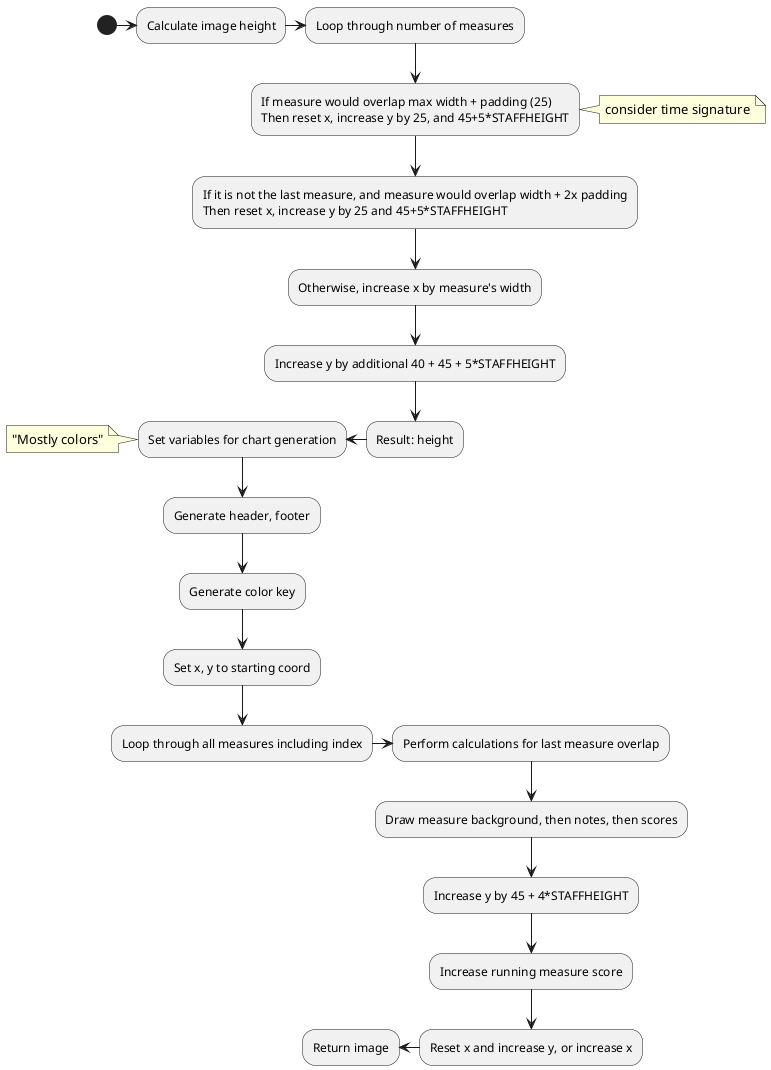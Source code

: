 @startuml "PHP ChartGen workflow"

' For only one (stringed) instrument
' PX per beat ==> 60
' Width ==> 1010
' HOPO = 170
' BPM = 1
' Starting X = 25
' STAFFHEIGHT = 12

(*) -right-> "Calculate image height" as S1
-right-> "Loop through number of measures" as S1a
--> "If measure would overlap max width + padding (25)\nThen reset x, increase y by 25, and 45+5*STAFFHEIGHT" as S1b
note right: consider time signature
--> "If it is not the last measure, and measure would overlap width + 2x padding\nThen reset x, increase y by 25 and 45+5*STAFFHEIGHT" as S1c
--> "Otherwise, increase x by measure's width" as S1d
--> "Increase y by additional 40 + 45 + 5*STAFFHEIGHT" as S1e
--> "Result: height" as S1final
-left-> "Set variables for chart generation" as S2
note left: "Mostly colors"
--> "Generate header, footer" as S3
--> "Generate color key" as S4
--> "Set x, y to starting coord" as S5
--> "Loop through all measures including index" as S6
-right-> "Perform calculations for last measure overlap" as S6a
--> "Draw measure background, then notes, then scores" as S6b
--> "Increase y by 45 + 4*STAFFHEIGHT" as S6c
--> "Increase running measure score" as S6d
--> "Reset x and increase y, or increase x" as S6e
-left-> "Return image" as S7


@enduml